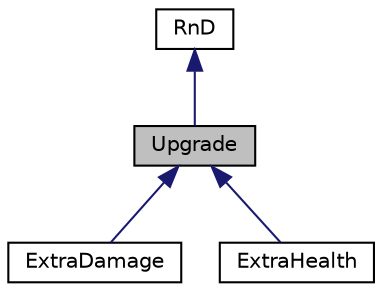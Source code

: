 digraph "Upgrade"
{
 // LATEX_PDF_SIZE
  edge [fontname="Helvetica",fontsize="10",labelfontname="Helvetica",labelfontsize="10"];
  node [fontname="Helvetica",fontsize="10",shape=record];
  Node1 [label="Upgrade",height=0.2,width=0.4,color="black", fillcolor="grey75", style="filled", fontcolor="black",tooltip="a concrete class for the decoartor pattern(RnD class)"];
  Node2 -> Node1 [dir="back",color="midnightblue",fontsize="10",style="solid",fontname="Helvetica"];
  Node2 [label="RnD",height=0.2,width=0.4,color="black", fillcolor="white", style="filled",URL="$classRnD.html",tooltip="a Decorator class. a Decorator for abstractperson and abstractvehicle class. a decorator class for th..."];
  Node1 -> Node3 [dir="back",color="midnightblue",fontsize="10",style="solid",fontname="Helvetica"];
  Node3 [label="ExtraDamage",height=0.2,width=0.4,color="black", fillcolor="white", style="filled",URL="$classExtraDamage.html",tooltip="an ExtraDamage class"];
  Node1 -> Node4 [dir="back",color="midnightblue",fontsize="10",style="solid",fontname="Helvetica"];
  Node4 [label="ExtraHealth",height=0.2,width=0.4,color="black", fillcolor="white", style="filled",URL="$classExtraHealth.html",tooltip="am ExtraHealth class"];
}
